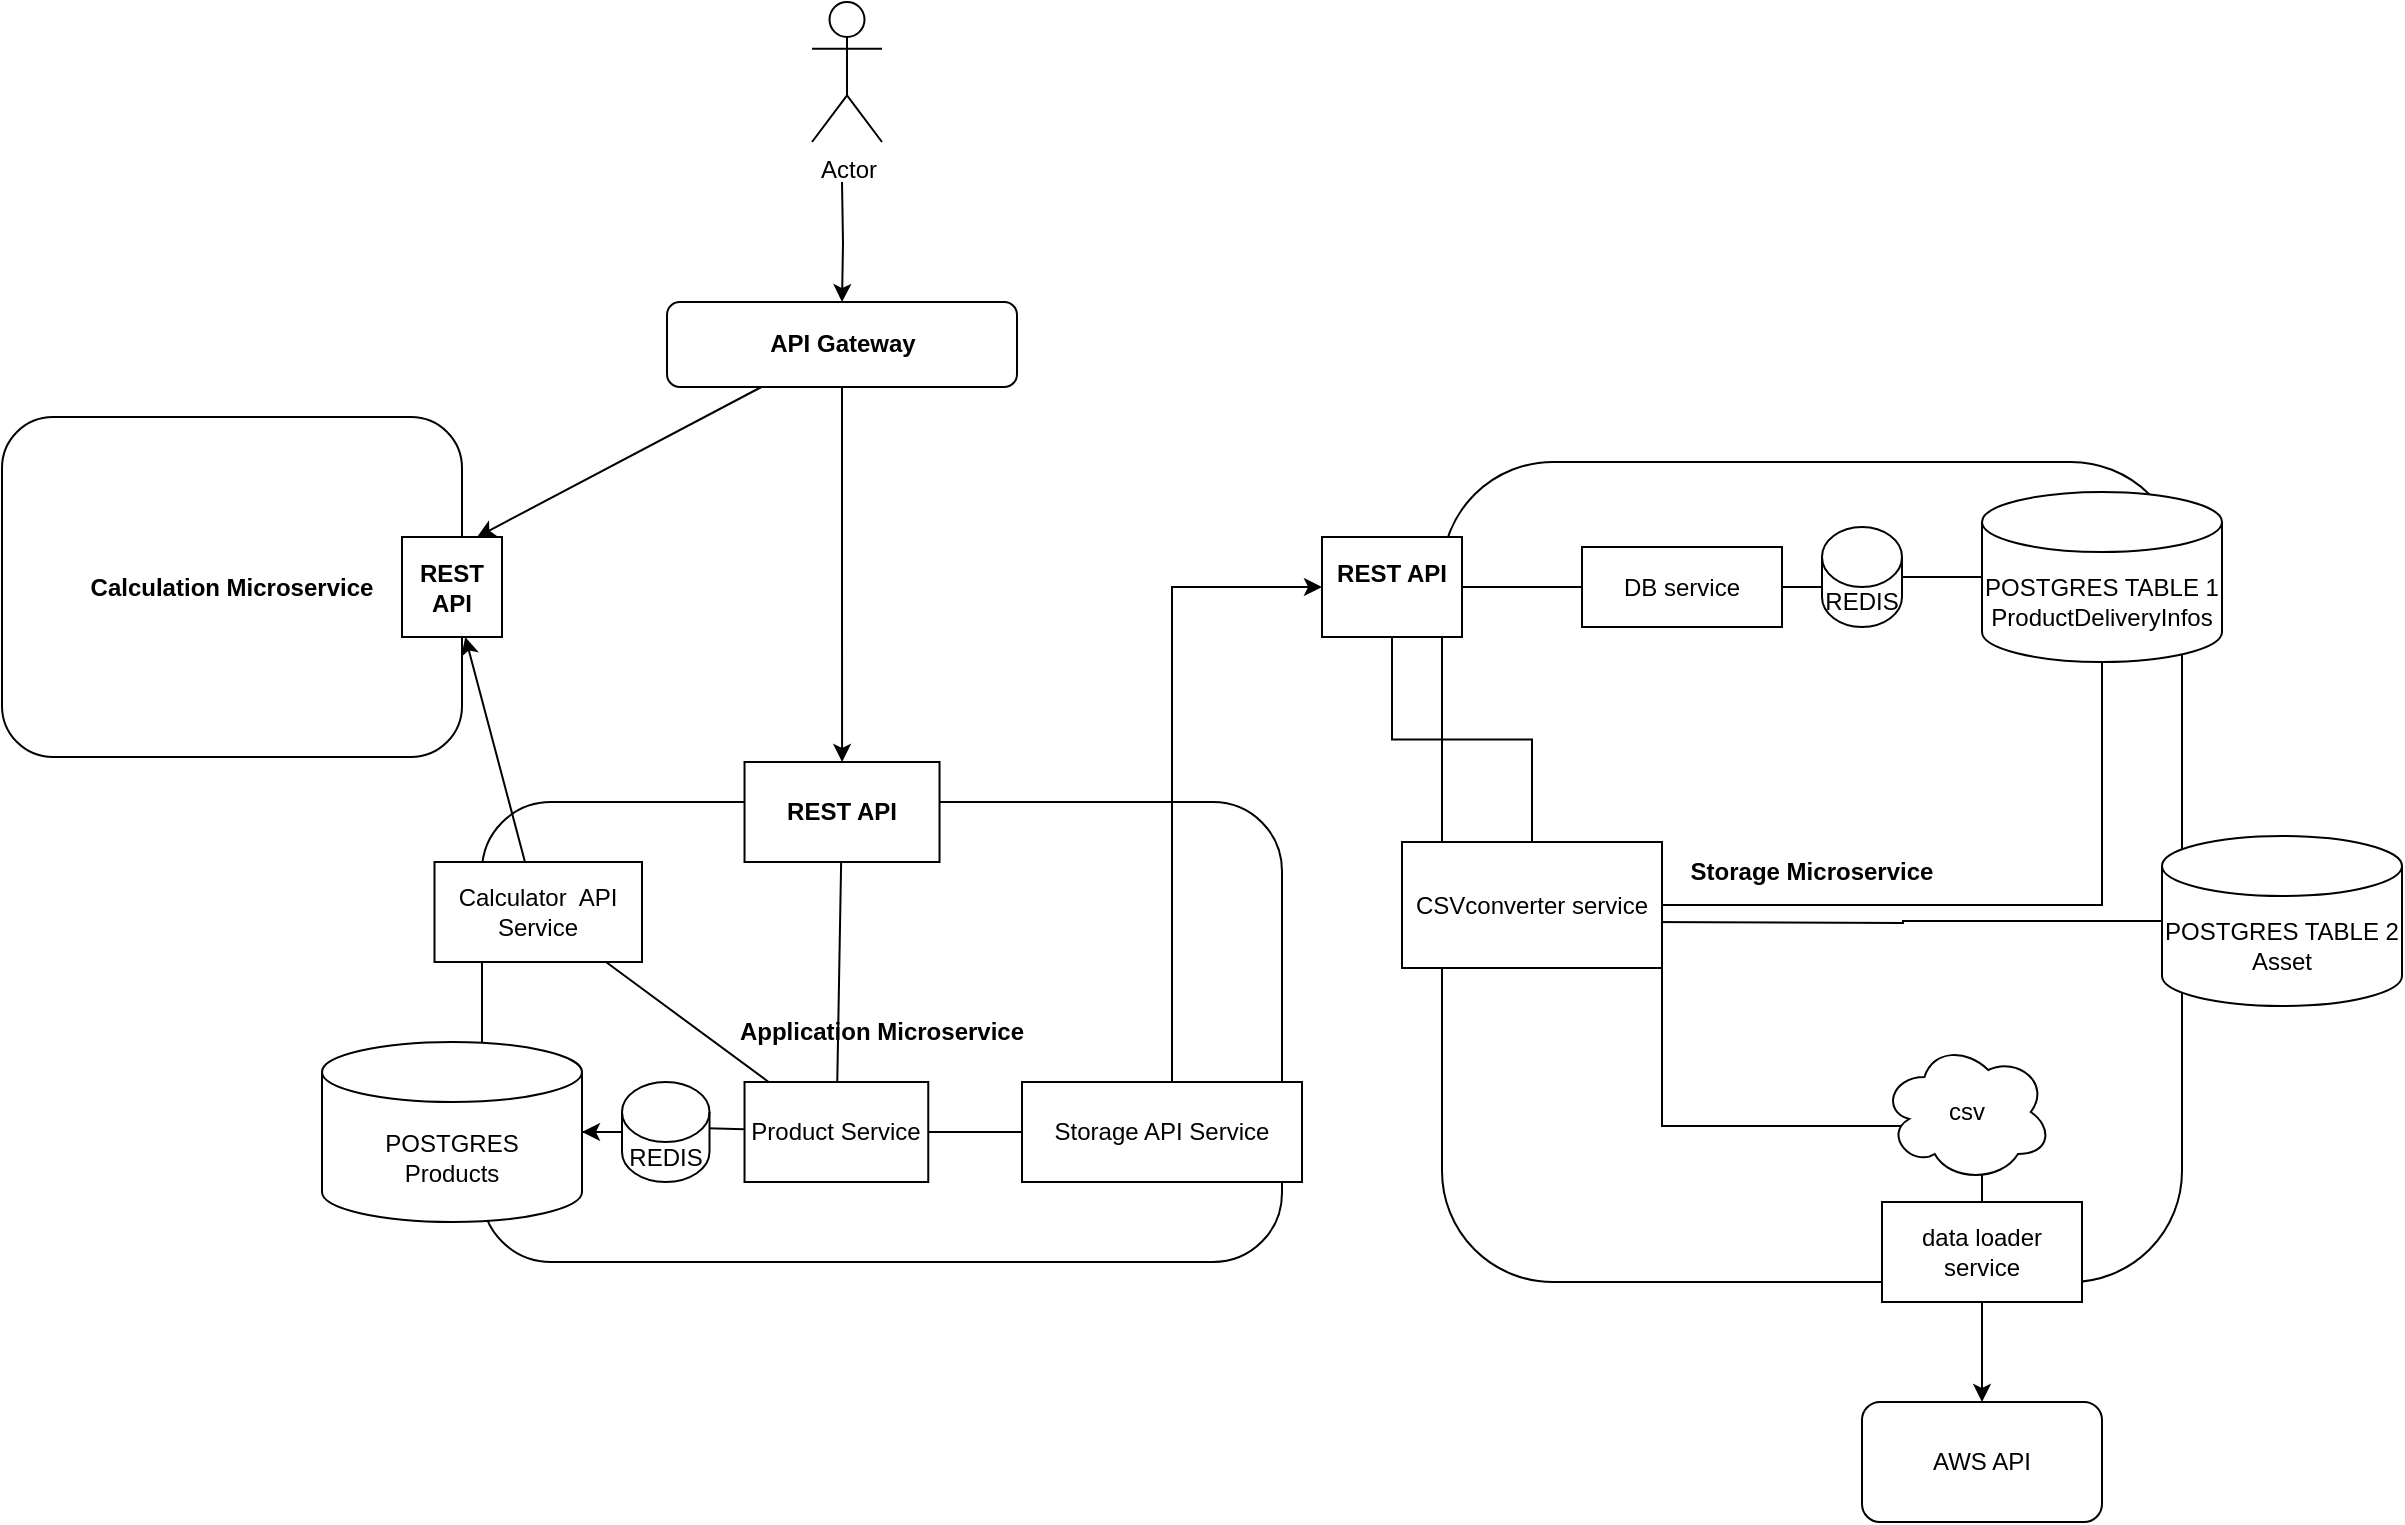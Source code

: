 <mxfile version="17.2.4" type="github">
  <diagram id="jNqb4VDj_5StwuI-Fb2b" name="Page-1">
    <mxGraphModel dx="1426" dy="1869" grid="1" gridSize="10" guides="1" tooltips="1" connect="1" arrows="1" fold="1" page="1" pageScale="1" pageWidth="850" pageHeight="1100" math="0" shadow="0">
      <root>
        <mxCell id="0" />
        <mxCell id="1" parent="0" />
        <mxCell id="jGPic2lCmz-j1Cd4sFND-22" style="edgeStyle=orthogonalEdgeStyle;rounded=0;orthogonalLoop=1;jettySize=auto;html=1;" parent="1" source="jGPic2lCmz-j1Cd4sFND-1" target="jGPic2lCmz-j1Cd4sFND-9" edge="1">
          <mxGeometry relative="1" as="geometry" />
        </mxCell>
        <mxCell id="jGPic2lCmz-j1Cd4sFND-58" value="" style="edgeStyle=none;rounded=0;orthogonalLoop=1;jettySize=auto;html=1;endArrow=classic;endFill=1;strokeColor=default;entryX=0.75;entryY=0;entryDx=0;entryDy=0;startArrow=none;startFill=0;" parent="1" source="jGPic2lCmz-j1Cd4sFND-1" target="jGPic2lCmz-j1Cd4sFND-7" edge="1">
          <mxGeometry relative="1" as="geometry">
            <mxPoint x="460.0" y="-840" as="targetPoint" />
          </mxGeometry>
        </mxCell>
        <mxCell id="jGPic2lCmz-j1Cd4sFND-1" value="&lt;b&gt;API Gateway&lt;/b&gt;" style="rounded=1;whiteSpace=wrap;html=1;" parent="1" vertex="1">
          <mxGeometry x="492.51" y="-830" width="174.99" height="42.5" as="geometry" />
        </mxCell>
        <mxCell id="jGPic2lCmz-j1Cd4sFND-3" value="&lt;div&gt;&lt;/div&gt;&lt;b&gt;Calculation Microservice&lt;/b&gt;" style="rounded=1;whiteSpace=wrap;html=1;" parent="1" vertex="1">
          <mxGeometry x="160" y="-772.5" width="230" height="170" as="geometry" />
        </mxCell>
        <mxCell id="jGPic2lCmz-j1Cd4sFND-4" value="&lt;b&gt;Application Microservice&lt;/b&gt;" style="rounded=1;whiteSpace=wrap;html=1;" parent="1" vertex="1">
          <mxGeometry x="400" y="-580" width="400" height="230" as="geometry" />
        </mxCell>
        <mxCell id="jGPic2lCmz-j1Cd4sFND-23" style="edgeStyle=orthogonalEdgeStyle;rounded=0;orthogonalLoop=1;jettySize=auto;html=1;entryX=0;entryY=0.5;entryDx=0;entryDy=0;startArrow=none;" parent="1" source="u49u_VoCSvIHSJ7ixyhX-3" target="jGPic2lCmz-j1Cd4sFND-8" edge="1">
          <mxGeometry relative="1" as="geometry">
            <Array as="points">
              <mxPoint x="745" y="-450" />
              <mxPoint x="745" y="-660" />
            </Array>
          </mxGeometry>
        </mxCell>
        <mxCell id="jGPic2lCmz-j1Cd4sFND-5" value="&lt;b&gt;Storage Microservice&lt;/b&gt;" style="rounded=1;whiteSpace=wrap;html=1;" parent="1" vertex="1">
          <mxGeometry x="880" y="-750" width="370" height="410" as="geometry" />
        </mxCell>
        <mxCell id="jGPic2lCmz-j1Cd4sFND-7" value="&lt;b&gt;REST API&lt;/b&gt;" style="rounded=0;whiteSpace=wrap;html=1;" parent="1" vertex="1">
          <mxGeometry x="360" y="-712.5" width="50" height="50" as="geometry" />
        </mxCell>
        <mxCell id="jGPic2lCmz-j1Cd4sFND-61" style="edgeStyle=none;rounded=0;orthogonalLoop=1;jettySize=auto;html=1;startArrow=none;startFill=0;endArrow=none;endFill=0;strokeColor=default;" parent="1" source="jGPic2lCmz-j1Cd4sFND-9" target="jGPic2lCmz-j1Cd4sFND-60" edge="1">
          <mxGeometry relative="1" as="geometry" />
        </mxCell>
        <mxCell id="dzjmddynBthfA5S2mVsN-9" style="edgeStyle=orthogonalEdgeStyle;rounded=0;orthogonalLoop=1;jettySize=auto;html=1;endArrow=none;endFill=0;" edge="1" parent="1" source="jGPic2lCmz-j1Cd4sFND-8" target="jGPic2lCmz-j1Cd4sFND-17">
          <mxGeometry relative="1" as="geometry" />
        </mxCell>
        <mxCell id="jGPic2lCmz-j1Cd4sFND-8" value="&lt;div&gt;&lt;b&gt;REST API&lt;/b&gt;&lt;/div&gt;&lt;div&gt;&lt;br&gt;&lt;/div&gt;" style="rounded=0;whiteSpace=wrap;html=1;" parent="1" vertex="1">
          <mxGeometry x="820" y="-712.5" width="70" height="50" as="geometry" />
        </mxCell>
        <mxCell id="jGPic2lCmz-j1Cd4sFND-9" value="&lt;b&gt;REST API&lt;/b&gt;" style="rounded=0;whiteSpace=wrap;html=1;" parent="1" vertex="1">
          <mxGeometry x="531.26" y="-600" width="97.5" height="50" as="geometry" />
        </mxCell>
        <mxCell id="u49u_VoCSvIHSJ7ixyhX-45" style="edgeStyle=orthogonalEdgeStyle;rounded=0;orthogonalLoop=1;jettySize=auto;html=1;entryX=0.4;entryY=0.53;entryDx=0;entryDy=0;entryPerimeter=0;endArrow=none;endFill=0;" parent="1" source="jGPic2lCmz-j1Cd4sFND-17" target="u49u_VoCSvIHSJ7ixyhX-19" edge="1">
          <mxGeometry relative="1" as="geometry" />
        </mxCell>
        <mxCell id="jGPic2lCmz-j1Cd4sFND-17" value="DB service" style="rounded=0;whiteSpace=wrap;html=1;" parent="1" vertex="1">
          <mxGeometry x="950" y="-707.5" width="100" height="40" as="geometry" />
        </mxCell>
        <mxCell id="jGPic2lCmz-j1Cd4sFND-51" value="POSTGRES TABLE 1 ProductDeliveryInfos" style="shape=cylinder3;whiteSpace=wrap;html=1;boundedLbl=1;backgroundOutline=1;size=15;" parent="1" vertex="1">
          <mxGeometry x="1150" y="-735" width="120" height="85" as="geometry" />
        </mxCell>
        <mxCell id="jGPic2lCmz-j1Cd4sFND-52" value="POSTGRES TABLE 2&lt;br&gt;Asset" style="shape=cylinder3;whiteSpace=wrap;html=1;boundedLbl=1;backgroundOutline=1;size=15;" parent="1" vertex="1">
          <mxGeometry x="1240" y="-563" width="120" height="85" as="geometry" />
        </mxCell>
        <mxCell id="jGPic2lCmz-j1Cd4sFND-53" value="POSTGRES&lt;br&gt;Products" style="shape=cylinder3;whiteSpace=wrap;html=1;boundedLbl=1;backgroundOutline=1;size=15;" parent="1" vertex="1">
          <mxGeometry x="320" y="-460" width="130" height="90" as="geometry" />
        </mxCell>
        <mxCell id="jGPic2lCmz-j1Cd4sFND-62" style="edgeStyle=none;rounded=0;orthogonalLoop=1;jettySize=auto;html=1;startArrow=none;startFill=0;endArrow=none;endFill=0;strokeColor=default;entryX=0.869;entryY=0.46;entryDx=0;entryDy=0;entryPerimeter=0;" parent="1" source="jGPic2lCmz-j1Cd4sFND-60" target="u49u_VoCSvIHSJ7ixyhX-21" edge="1">
          <mxGeometry relative="1" as="geometry">
            <mxPoint x="470" y="-430" as="targetPoint" />
          </mxGeometry>
        </mxCell>
        <mxCell id="jGPic2lCmz-j1Cd4sFND-60" value="Product Service" style="rounded=0;whiteSpace=wrap;html=1;" parent="1" vertex="1">
          <mxGeometry x="531.26" y="-440" width="91.87" height="50" as="geometry" />
        </mxCell>
        <mxCell id="jGPic2lCmz-j1Cd4sFND-64" value="" style="edgeStyle=none;rounded=0;orthogonalLoop=1;jettySize=auto;html=1;startArrow=none;startFill=0;endArrow=none;endFill=0;strokeColor=default;" parent="1" source="jGPic2lCmz-j1Cd4sFND-63" target="jGPic2lCmz-j1Cd4sFND-60" edge="1">
          <mxGeometry relative="1" as="geometry" />
        </mxCell>
        <mxCell id="jGPic2lCmz-j1Cd4sFND-65" style="edgeStyle=none;rounded=0;orthogonalLoop=1;jettySize=auto;html=1;startArrow=none;startFill=0;endArrow=classic;endFill=1;strokeColor=default;" parent="1" source="jGPic2lCmz-j1Cd4sFND-63" target="jGPic2lCmz-j1Cd4sFND-7" edge="1">
          <mxGeometry relative="1" as="geometry">
            <Array as="points" />
          </mxGeometry>
        </mxCell>
        <mxCell id="jGPic2lCmz-j1Cd4sFND-63" value="Calculator&amp;nbsp; API Service" style="rounded=0;whiteSpace=wrap;html=1;" parent="1" vertex="1">
          <mxGeometry x="376.25" y="-550" width="103.75" height="50" as="geometry" />
        </mxCell>
        <mxCell id="u49u_VoCSvIHSJ7ixyhX-3" value="Storage API Service" style="rounded=0;whiteSpace=wrap;html=1;" parent="1" vertex="1">
          <mxGeometry x="670" y="-440" width="140" height="50" as="geometry" />
        </mxCell>
        <mxCell id="u49u_VoCSvIHSJ7ixyhX-4" value="" style="edgeStyle=orthogonalEdgeStyle;rounded=0;orthogonalLoop=1;jettySize=auto;html=1;entryX=0;entryY=0.5;entryDx=0;entryDy=0;endArrow=none;" parent="1" source="jGPic2lCmz-j1Cd4sFND-60" target="u49u_VoCSvIHSJ7ixyhX-3" edge="1">
          <mxGeometry relative="1" as="geometry">
            <Array as="points" />
            <mxPoint x="631.88" y="-450" as="sourcePoint" />
            <mxPoint x="850" y="-660" as="targetPoint" />
          </mxGeometry>
        </mxCell>
        <mxCell id="u49u_VoCSvIHSJ7ixyhX-20" style="edgeStyle=orthogonalEdgeStyle;rounded=0;orthogonalLoop=1;jettySize=auto;html=1;entryX=0;entryY=0.5;entryDx=0;entryDy=0;entryPerimeter=0;endArrow=none;endFill=0;" parent="1" source="u49u_VoCSvIHSJ7ixyhX-19" target="jGPic2lCmz-j1Cd4sFND-51" edge="1">
          <mxGeometry relative="1" as="geometry" />
        </mxCell>
        <mxCell id="u49u_VoCSvIHSJ7ixyhX-19" value="REDIS" style="shape=cylinder3;whiteSpace=wrap;html=1;boundedLbl=1;backgroundOutline=1;size=15;" parent="1" vertex="1">
          <mxGeometry x="1070" y="-717.5" width="40" height="50" as="geometry" />
        </mxCell>
        <mxCell id="u49u_VoCSvIHSJ7ixyhX-22" style="edgeStyle=orthogonalEdgeStyle;rounded=0;orthogonalLoop=1;jettySize=auto;html=1;" parent="1" source="u49u_VoCSvIHSJ7ixyhX-21" target="jGPic2lCmz-j1Cd4sFND-53" edge="1">
          <mxGeometry relative="1" as="geometry" />
        </mxCell>
        <mxCell id="dzjmddynBthfA5S2mVsN-11" value="" style="edgeStyle=orthogonalEdgeStyle;rounded=0;orthogonalLoop=1;jettySize=auto;html=1;endArrow=none;endFill=0;" edge="1" parent="1" source="u49u_VoCSvIHSJ7ixyhX-21" target="jGPic2lCmz-j1Cd4sFND-53">
          <mxGeometry relative="1" as="geometry" />
        </mxCell>
        <mxCell id="u49u_VoCSvIHSJ7ixyhX-21" value="REDIS" style="shape=cylinder3;whiteSpace=wrap;html=1;boundedLbl=1;backgroundOutline=1;size=15;" parent="1" vertex="1">
          <mxGeometry x="470" y="-440" width="43.75" height="50" as="geometry" />
        </mxCell>
        <mxCell id="u49u_VoCSvIHSJ7ixyhX-26" style="edgeStyle=orthogonalEdgeStyle;rounded=0;orthogonalLoop=1;jettySize=auto;html=1;endArrow=none;endFill=0;" parent="1" source="u49u_VoCSvIHSJ7ixyhX-25" target="jGPic2lCmz-j1Cd4sFND-8" edge="1">
          <mxGeometry relative="1" as="geometry" />
        </mxCell>
        <mxCell id="u49u_VoCSvIHSJ7ixyhX-27" style="edgeStyle=orthogonalEdgeStyle;rounded=0;orthogonalLoop=1;jettySize=auto;html=1;endArrow=none;endFill=0;" parent="1" target="jGPic2lCmz-j1Cd4sFND-52" edge="1">
          <mxGeometry relative="1" as="geometry">
            <mxPoint x="980" y="-520" as="sourcePoint" />
          </mxGeometry>
        </mxCell>
        <mxCell id="u49u_VoCSvIHSJ7ixyhX-56" style="edgeStyle=orthogonalEdgeStyle;rounded=0;orthogonalLoop=1;jettySize=auto;html=1;entryX=0.31;entryY=0.8;entryDx=0;entryDy=0;entryPerimeter=0;endArrow=none;endFill=0;" parent="1" source="u49u_VoCSvIHSJ7ixyhX-25" target="u49u_VoCSvIHSJ7ixyhX-53" edge="1">
          <mxGeometry relative="1" as="geometry">
            <Array as="points">
              <mxPoint x="990" y="-418" />
            </Array>
          </mxGeometry>
        </mxCell>
        <mxCell id="u49u_VoCSvIHSJ7ixyhX-58" style="edgeStyle=orthogonalEdgeStyle;rounded=0;orthogonalLoop=1;jettySize=auto;html=1;endArrow=none;endFill=0;" parent="1" source="u49u_VoCSvIHSJ7ixyhX-25" target="jGPic2lCmz-j1Cd4sFND-51" edge="1">
          <mxGeometry relative="1" as="geometry" />
        </mxCell>
        <mxCell id="u49u_VoCSvIHSJ7ixyhX-25" value="CSVconverter service" style="rounded=0;whiteSpace=wrap;html=1;" parent="1" vertex="1">
          <mxGeometry x="860" y="-560" width="130" height="63" as="geometry" />
        </mxCell>
        <mxCell id="u49u_VoCSvIHSJ7ixyhX-39" style="edgeStyle=orthogonalEdgeStyle;rounded=0;orthogonalLoop=1;jettySize=auto;html=1;endArrow=classic;endFill=1;" parent="1" source="u49u_VoCSvIHSJ7ixyhX-29" target="u49u_VoCSvIHSJ7ixyhX-31" edge="1">
          <mxGeometry relative="1" as="geometry" />
        </mxCell>
        <mxCell id="u49u_VoCSvIHSJ7ixyhX-55" style="edgeStyle=orthogonalEdgeStyle;rounded=0;orthogonalLoop=1;jettySize=auto;html=1;entryX=0.55;entryY=0.95;entryDx=0;entryDy=0;entryPerimeter=0;endArrow=none;endFill=0;" parent="1" source="u49u_VoCSvIHSJ7ixyhX-29" target="u49u_VoCSvIHSJ7ixyhX-53" edge="1">
          <mxGeometry relative="1" as="geometry" />
        </mxCell>
        <mxCell id="u49u_VoCSvIHSJ7ixyhX-29" value="&lt;div&gt;data loader service&lt;/div&gt;" style="rounded=0;whiteSpace=wrap;html=1;" parent="1" vertex="1">
          <mxGeometry x="1100" y="-380" width="100" height="50" as="geometry" />
        </mxCell>
        <mxCell id="u49u_VoCSvIHSJ7ixyhX-31" value="AWS API" style="rounded=1;whiteSpace=wrap;html=1;" parent="1" vertex="1">
          <mxGeometry x="1090" y="-280" width="120" height="60" as="geometry" />
        </mxCell>
        <mxCell id="u49u_VoCSvIHSJ7ixyhX-53" value="csv" style="ellipse;shape=cloud;whiteSpace=wrap;html=1;" parent="1" vertex="1">
          <mxGeometry x="1100" y="-460" width="85" height="70" as="geometry" />
        </mxCell>
        <mxCell id="dzjmddynBthfA5S2mVsN-3" value="" style="edgeStyle=orthogonalEdgeStyle;rounded=0;orthogonalLoop=1;jettySize=auto;html=1;" edge="1" parent="1" target="jGPic2lCmz-j1Cd4sFND-1">
          <mxGeometry relative="1" as="geometry">
            <mxPoint x="580" y="-890" as="sourcePoint" />
          </mxGeometry>
        </mxCell>
        <mxCell id="u49u_VoCSvIHSJ7ixyhX-5" value="Actor" style="shape=umlActor;verticalLabelPosition=bottom;verticalAlign=top;html=1;outlineConnect=0;" parent="1" vertex="1">
          <mxGeometry x="565.01" y="-980" width="34.99" height="70" as="geometry" />
        </mxCell>
      </root>
    </mxGraphModel>
  </diagram>
</mxfile>
